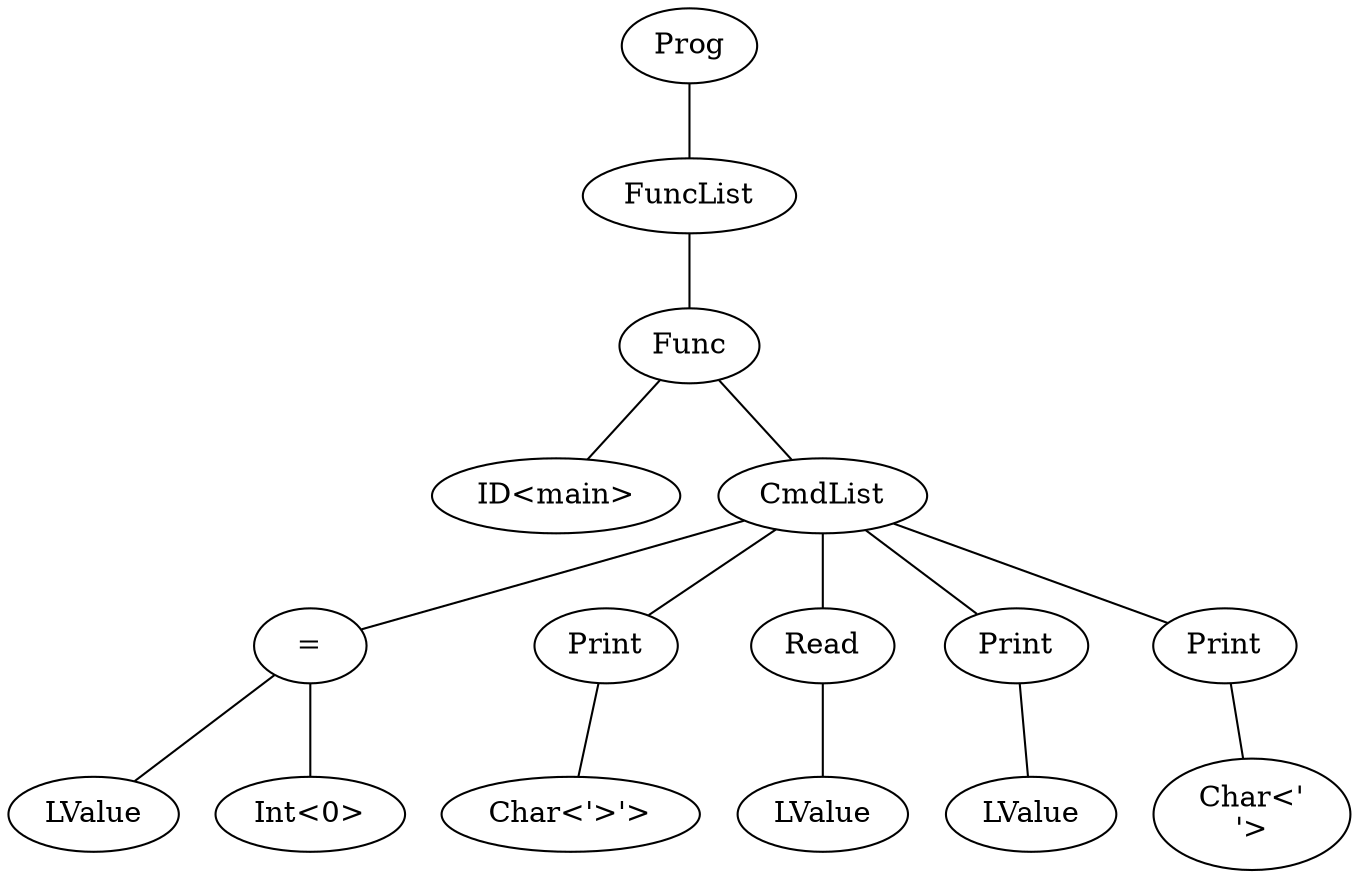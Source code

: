 graph program {
18 [label=Prog]
18--17
17 [label=FuncList]
17--16
16 [label="Func"]
16--15
15 [label="ID<main>"]
16--4
4 [label=CmdList]
4--3
3 [label= "="]
3--1
1 [label="LValue"]
3--2
2 [label="Int<0>"]
4--6
6 [label="Print"]
6--5
5 [label="Char<'>'>"]
4--9
9 [label="Read"]
9--8
8 [label="LValue"]
4--12
12 [label="Print"]
12--11
11 [label="LValue"]
4--14
14 [label="Print"]
14--13
13 [label="Char<'\n'>"]
}
